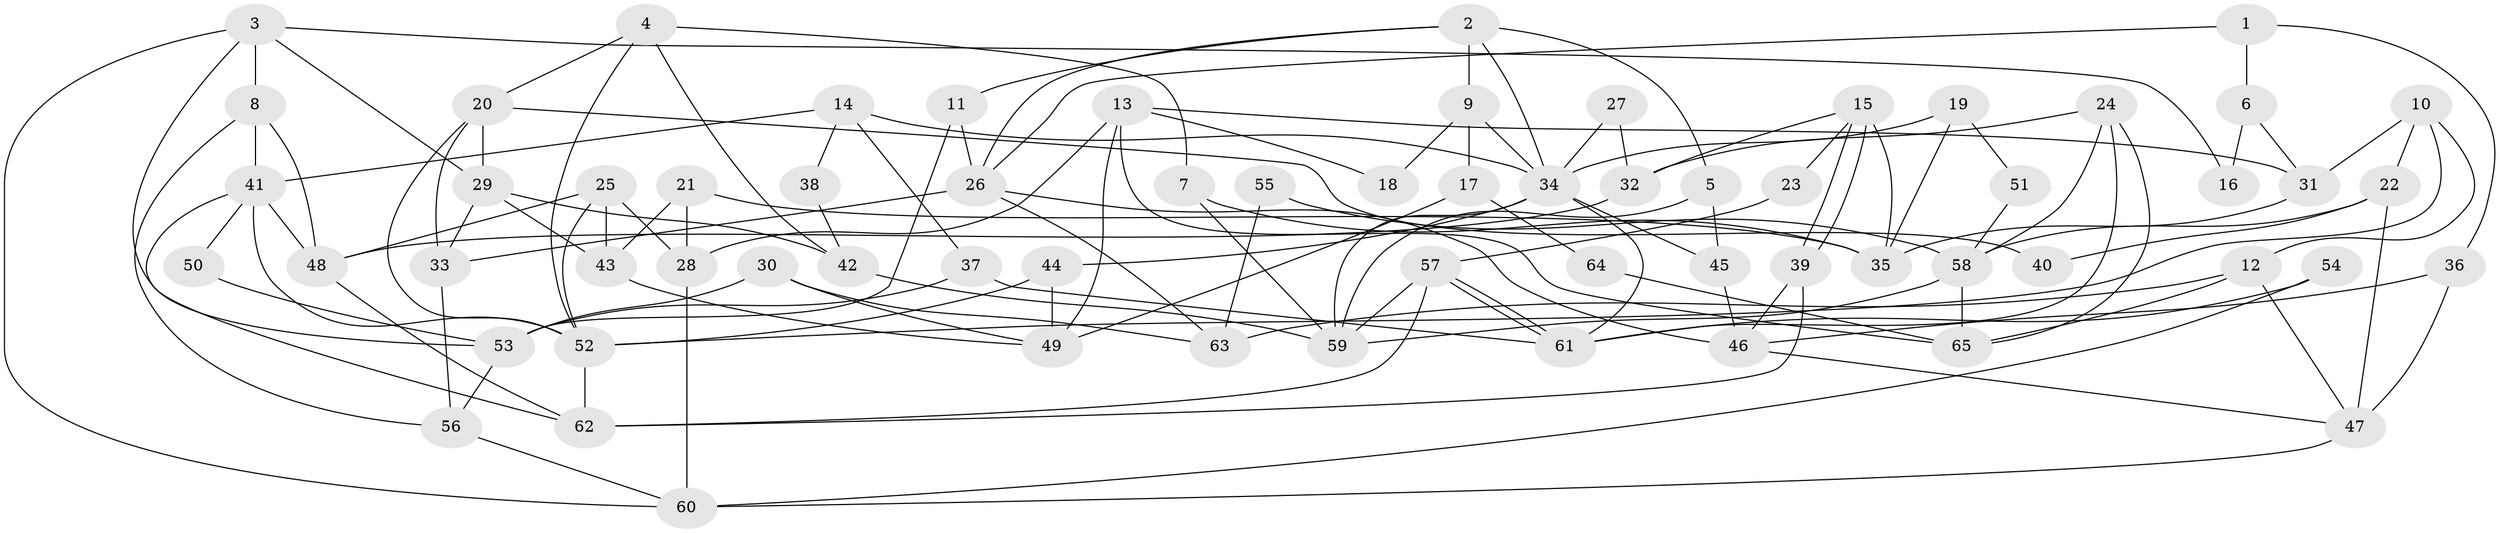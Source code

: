 // Generated by graph-tools (version 1.1) at 2025/51/03/09/25 04:51:15]
// undirected, 65 vertices, 130 edges
graph export_dot {
graph [start="1"]
  node [color=gray90,style=filled];
  1;
  2;
  3;
  4;
  5;
  6;
  7;
  8;
  9;
  10;
  11;
  12;
  13;
  14;
  15;
  16;
  17;
  18;
  19;
  20;
  21;
  22;
  23;
  24;
  25;
  26;
  27;
  28;
  29;
  30;
  31;
  32;
  33;
  34;
  35;
  36;
  37;
  38;
  39;
  40;
  41;
  42;
  43;
  44;
  45;
  46;
  47;
  48;
  49;
  50;
  51;
  52;
  53;
  54;
  55;
  56;
  57;
  58;
  59;
  60;
  61;
  62;
  63;
  64;
  65;
  1 -- 26;
  1 -- 36;
  1 -- 6;
  2 -- 26;
  2 -- 34;
  2 -- 5;
  2 -- 9;
  2 -- 11;
  3 -- 29;
  3 -- 8;
  3 -- 16;
  3 -- 53;
  3 -- 60;
  4 -- 20;
  4 -- 52;
  4 -- 7;
  4 -- 42;
  5 -- 59;
  5 -- 45;
  6 -- 31;
  6 -- 16;
  7 -- 59;
  7 -- 35;
  8 -- 56;
  8 -- 41;
  8 -- 48;
  9 -- 34;
  9 -- 17;
  9 -- 18;
  10 -- 52;
  10 -- 22;
  10 -- 12;
  10 -- 31;
  11 -- 53;
  11 -- 26;
  12 -- 65;
  12 -- 47;
  12 -- 63;
  13 -- 28;
  13 -- 49;
  13 -- 18;
  13 -- 31;
  13 -- 65;
  14 -- 34;
  14 -- 41;
  14 -- 37;
  14 -- 38;
  15 -- 35;
  15 -- 39;
  15 -- 39;
  15 -- 23;
  15 -- 32;
  17 -- 49;
  17 -- 64;
  19 -- 34;
  19 -- 35;
  19 -- 51;
  20 -- 33;
  20 -- 52;
  20 -- 29;
  20 -- 40;
  21 -- 35;
  21 -- 43;
  21 -- 28;
  22 -- 58;
  22 -- 47;
  22 -- 40;
  23 -- 57;
  24 -- 58;
  24 -- 32;
  24 -- 61;
  24 -- 65;
  25 -- 28;
  25 -- 52;
  25 -- 43;
  25 -- 48;
  26 -- 46;
  26 -- 33;
  26 -- 63;
  27 -- 32;
  27 -- 34;
  28 -- 60;
  29 -- 43;
  29 -- 33;
  29 -- 42;
  30 -- 63;
  30 -- 53;
  30 -- 49;
  31 -- 35;
  32 -- 48;
  33 -- 56;
  34 -- 61;
  34 -- 59;
  34 -- 44;
  34 -- 45;
  36 -- 47;
  36 -- 46;
  37 -- 61;
  37 -- 53;
  38 -- 42;
  39 -- 46;
  39 -- 62;
  41 -- 48;
  41 -- 62;
  41 -- 50;
  41 -- 52;
  42 -- 59;
  43 -- 49;
  44 -- 52;
  44 -- 49;
  45 -- 46;
  46 -- 47;
  47 -- 60;
  48 -- 62;
  50 -- 53;
  51 -- 58;
  52 -- 62;
  53 -- 56;
  54 -- 60;
  54 -- 61;
  55 -- 58;
  55 -- 63;
  56 -- 60;
  57 -- 61;
  57 -- 61;
  57 -- 62;
  57 -- 59;
  58 -- 65;
  58 -- 59;
  64 -- 65;
}

